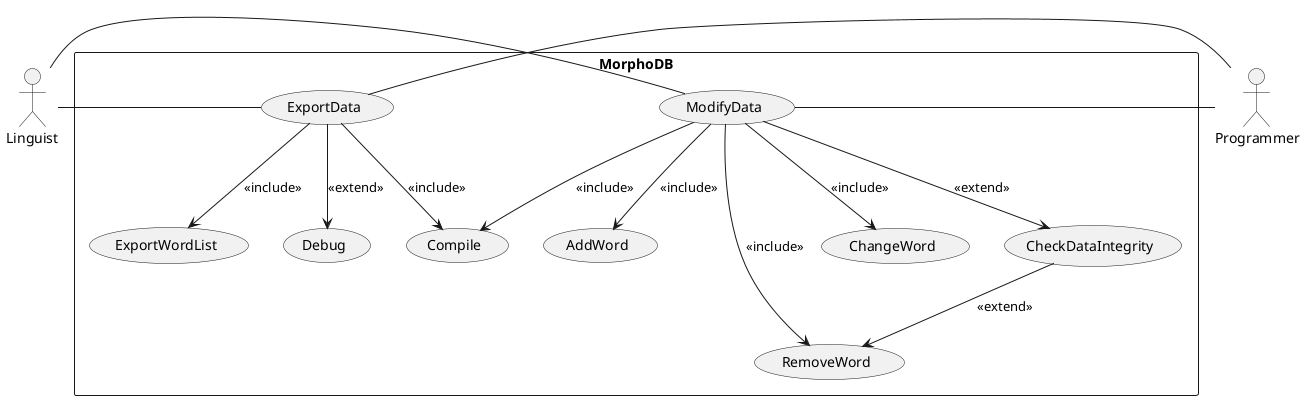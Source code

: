 @startuml
actor Linguist
actor Programmer
' actor BuildServer
' actor Semantics

rectangle "MorphoDB" {
    Linguist - (ModifyData)
    Linguist - (ExportData)

    Programmer - (ModifyData)
    Programmer - (ExportData)

    ' BuildServer - (Compile)

    ' Semantics - (ExportWordList)

    (ExportData)-down-> (Debug): <<extend>>
    (ExportData)-down-> (Compile): <<include>>
    (ModifyData) -down-> (AddWord): <<include>>
    (ModifyData) -down-> (RemoveWord): <<include>>
    (ModifyData) -down-> (Compile): <<include>>
    (ModifyData) -down-> (ChangeWord): <<include>>
    (ModifyData) -down-> (CheckDataIntegrity): <<extend>>
    (CheckDataIntegrity) -down-> (RemoveWord): <<extend>>

    (ExportData) -down-> (ExportWordList): <<include>>

}

@enduml
